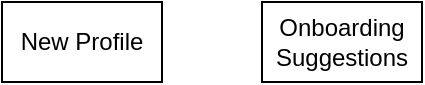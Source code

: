<mxfile version="17.3.0" type="github">
  <diagram id="_DSjUDWa77gQVWYKLMMK" name="Page-1">
    <mxGraphModel dx="1426" dy="684" grid="1" gridSize="10" guides="1" tooltips="1" connect="1" arrows="1" fold="1" page="1" pageScale="1" pageWidth="850" pageHeight="1100" math="0" shadow="0">
      <root>
        <mxCell id="0" />
        <mxCell id="1" parent="0" />
        <mxCell id="EIgncjhNGenvHUWc4lQ1-1" value="New Profile" style="rounded=0;whiteSpace=wrap;html=1;" vertex="1" parent="1">
          <mxGeometry x="100" y="240" width="80" height="40" as="geometry" />
        </mxCell>
        <mxCell id="EIgncjhNGenvHUWc4lQ1-2" value="Onboarding Suggestions" style="rounded=0;whiteSpace=wrap;html=1;" vertex="1" parent="1">
          <mxGeometry x="230" y="240" width="80" height="40" as="geometry" />
        </mxCell>
      </root>
    </mxGraphModel>
  </diagram>
</mxfile>
